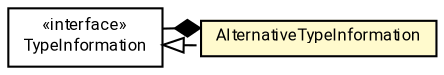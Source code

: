 #!/usr/local/bin/dot
#
# Class diagram 
# Generated by UMLGraph version R5_7_2-60-g0e99a6 (http://www.spinellis.gr/umlgraph/)
#

digraph G {
	graph [fontnames="svg"]
	edge [fontname="Roboto",fontsize=7,labelfontname="Roboto",labelfontsize=7,color="black"];
	node [fontname="Roboto",fontcolor="black",fontsize=8,shape=plaintext,margin=0,width=0,height=0];
	nodesep=0.15;
	ranksep=0.25;
	rankdir=LR;
	// de.lmu.ifi.dbs.elki.data.type.TypeInformation
	c1528776 [label=<<table title="de.lmu.ifi.dbs.elki.data.type.TypeInformation" border="0" cellborder="1" cellspacing="0" cellpadding="2" href="TypeInformation.html" target="_parent">
		<tr><td><table border="0" cellspacing="0" cellpadding="1">
		<tr><td align="center" balign="center"> &#171;interface&#187; </td></tr>
		<tr><td align="center" balign="center"> <font face="Roboto">TypeInformation</font> </td></tr>
		</table></td></tr>
		</table>>, URL="TypeInformation.html"];
	// de.lmu.ifi.dbs.elki.data.type.AlternativeTypeInformation
	c1528858 [label=<<table title="de.lmu.ifi.dbs.elki.data.type.AlternativeTypeInformation" border="0" cellborder="1" cellspacing="0" cellpadding="2" bgcolor="lemonChiffon" href="AlternativeTypeInformation.html" target="_parent">
		<tr><td><table border="0" cellspacing="0" cellpadding="1">
		<tr><td align="center" balign="center"> <font face="Roboto">AlternativeTypeInformation</font> </td></tr>
		</table></td></tr>
		</table>>, URL="AlternativeTypeInformation.html"];
	// de.lmu.ifi.dbs.elki.data.type.AlternativeTypeInformation implements de.lmu.ifi.dbs.elki.data.type.TypeInformation
	c1528776 -> c1528858 [arrowtail=empty,style=dashed,dir=back,weight=9];
	// de.lmu.ifi.dbs.elki.data.type.AlternativeTypeInformation composed de.lmu.ifi.dbs.elki.data.type.TypeInformation
	c1528858 -> c1528776 [arrowhead=none,arrowtail=diamond,dir=back,weight=6];
}

